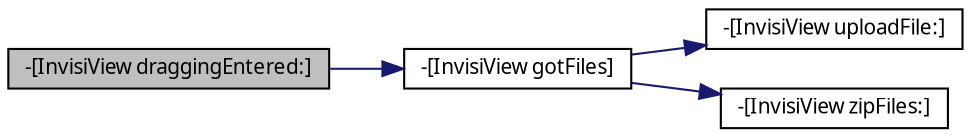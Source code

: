 digraph G
{
  edge [fontname="FreeSans.ttf",fontsize="10",labelfontname="FreeSans.ttf",labelfontsize="10"];
  node [fontname="FreeSans.ttf",fontsize="10",shape=record];
  rankdir=LR;
  Node1 [label="-[InvisiView draggingEntered:]",height=0.2,width=0.4,color="black", fillcolor="grey75", style="filled" fontcolor="black"];
  Node1 -> Node2 [color="midnightblue",fontsize="10",style="solid",fontname="FreeSans.ttf"];
  Node2 [label="-[InvisiView gotFiles]",height=0.2,width=0.4,color="black", fillcolor="white", style="filled",URL="$interface_invisi_view.html#aa3987df8bea5c1512aa086bfff49991c"];
  Node2 -> Node3 [color="midnightblue",fontsize="10",style="solid",fontname="FreeSans.ttf"];
  Node3 [label="-[InvisiView uploadFile:]",height=0.2,width=0.4,color="black", fillcolor="white", style="filled",URL="$interface_invisi_view.html#a5e95568a75269fdfe20016805318e158"];
  Node2 -> Node4 [color="midnightblue",fontsize="10",style="solid",fontname="FreeSans.ttf"];
  Node4 [label="-[InvisiView zipFiles:]",height=0.2,width=0.4,color="black", fillcolor="white", style="filled",URL="$interface_invisi_view.html#a54622ceab8ce01720356cf5dad48710a"];
}
